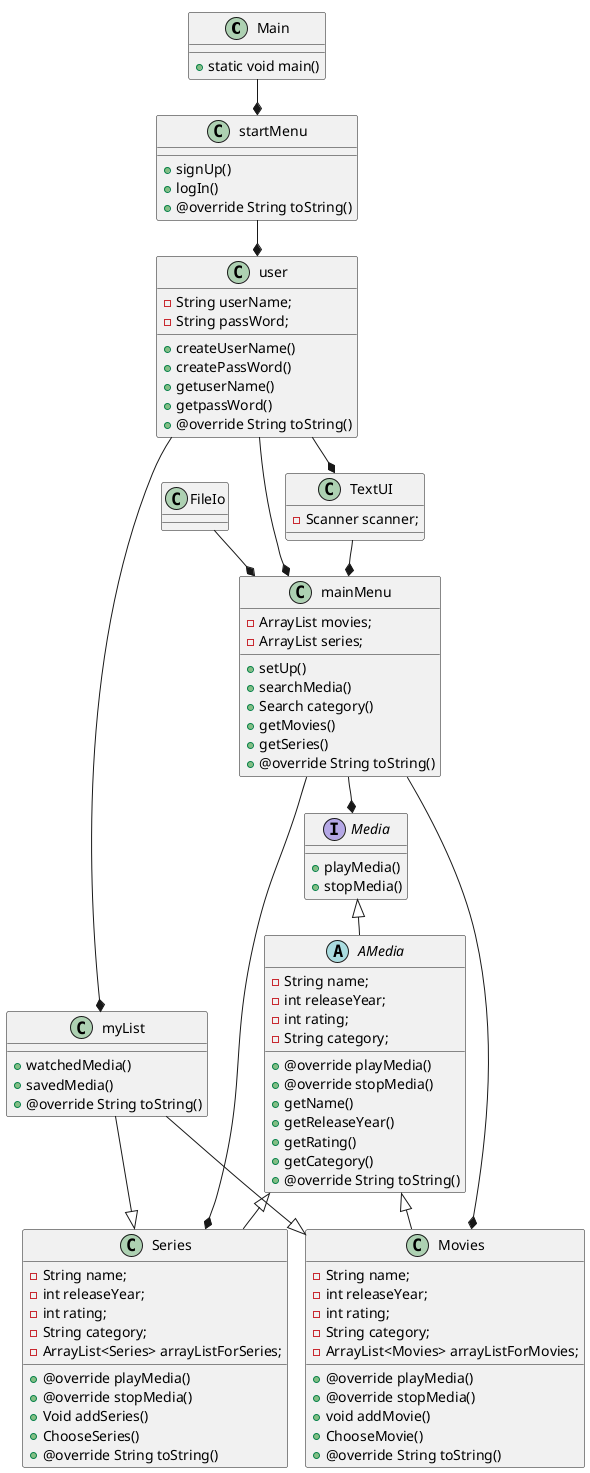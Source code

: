 @startuml
!pragma layout smetana
'https://plantuml.com/sequence-diagram

Class Main{
+ static void main()

}

Class startMenu{
+ signUp()
+ logIn()
+@override String toString()

}

Class user{
-String userName;
-String passWord;

+createUserName()
+createPassWord()
+getuserName()
+getpassWord()
+@override String toString()

}

Class TextUI {
-Scanner scanner;

}

Class FileIo{


}

Class mainMenu{
-ArrayList movies;
-ArrayList series;

+setUp()
+searchMedia()
+Search category()
+getMovies()
+getSeries()
+@override String toString()

}

Class myList{
+watchedMedia()
+savedMedia()
+@override String toString()
}

interface Media{
+playMedia()
+stopMedia()

}

abstract class AMedia extends Media{
-String name;
-int releaseYear;
-int rating;
-String category;

+@override playMedia()
+@override stopMedia()
+getName()
+getReleaseYear()
+getRating()
+getCategory()
+@override String toString()


}

Class Movies extends AMedia{
-String name;
-int releaseYear;
-int rating;
-String category;
-ArrayList<Movies> arrayListForMovies;

+@override playMedia()
+@override stopMedia()
+void addMovie()
+ChooseMovie()
+@override String toString()

}

Class Series extends AMedia{
-String name;
-int releaseYear;
-int rating;
-String category;
-ArrayList<Series> arrayListForSeries;

+@override playMedia()
+@override stopMedia()
+Void addSeries()
+ChooseSeries()
+@override String toString()

}


Main --* startMenu
startMenu --* user
user --* mainMenu
user --* myList
FileIo --* mainMenu
user--* TextUI
mainMenu --* Movies
mainMenu --* Series
myList --|> Movies
myList --|> Series
mainMenu --* Media
TextUI --* mainMenu

@enduml